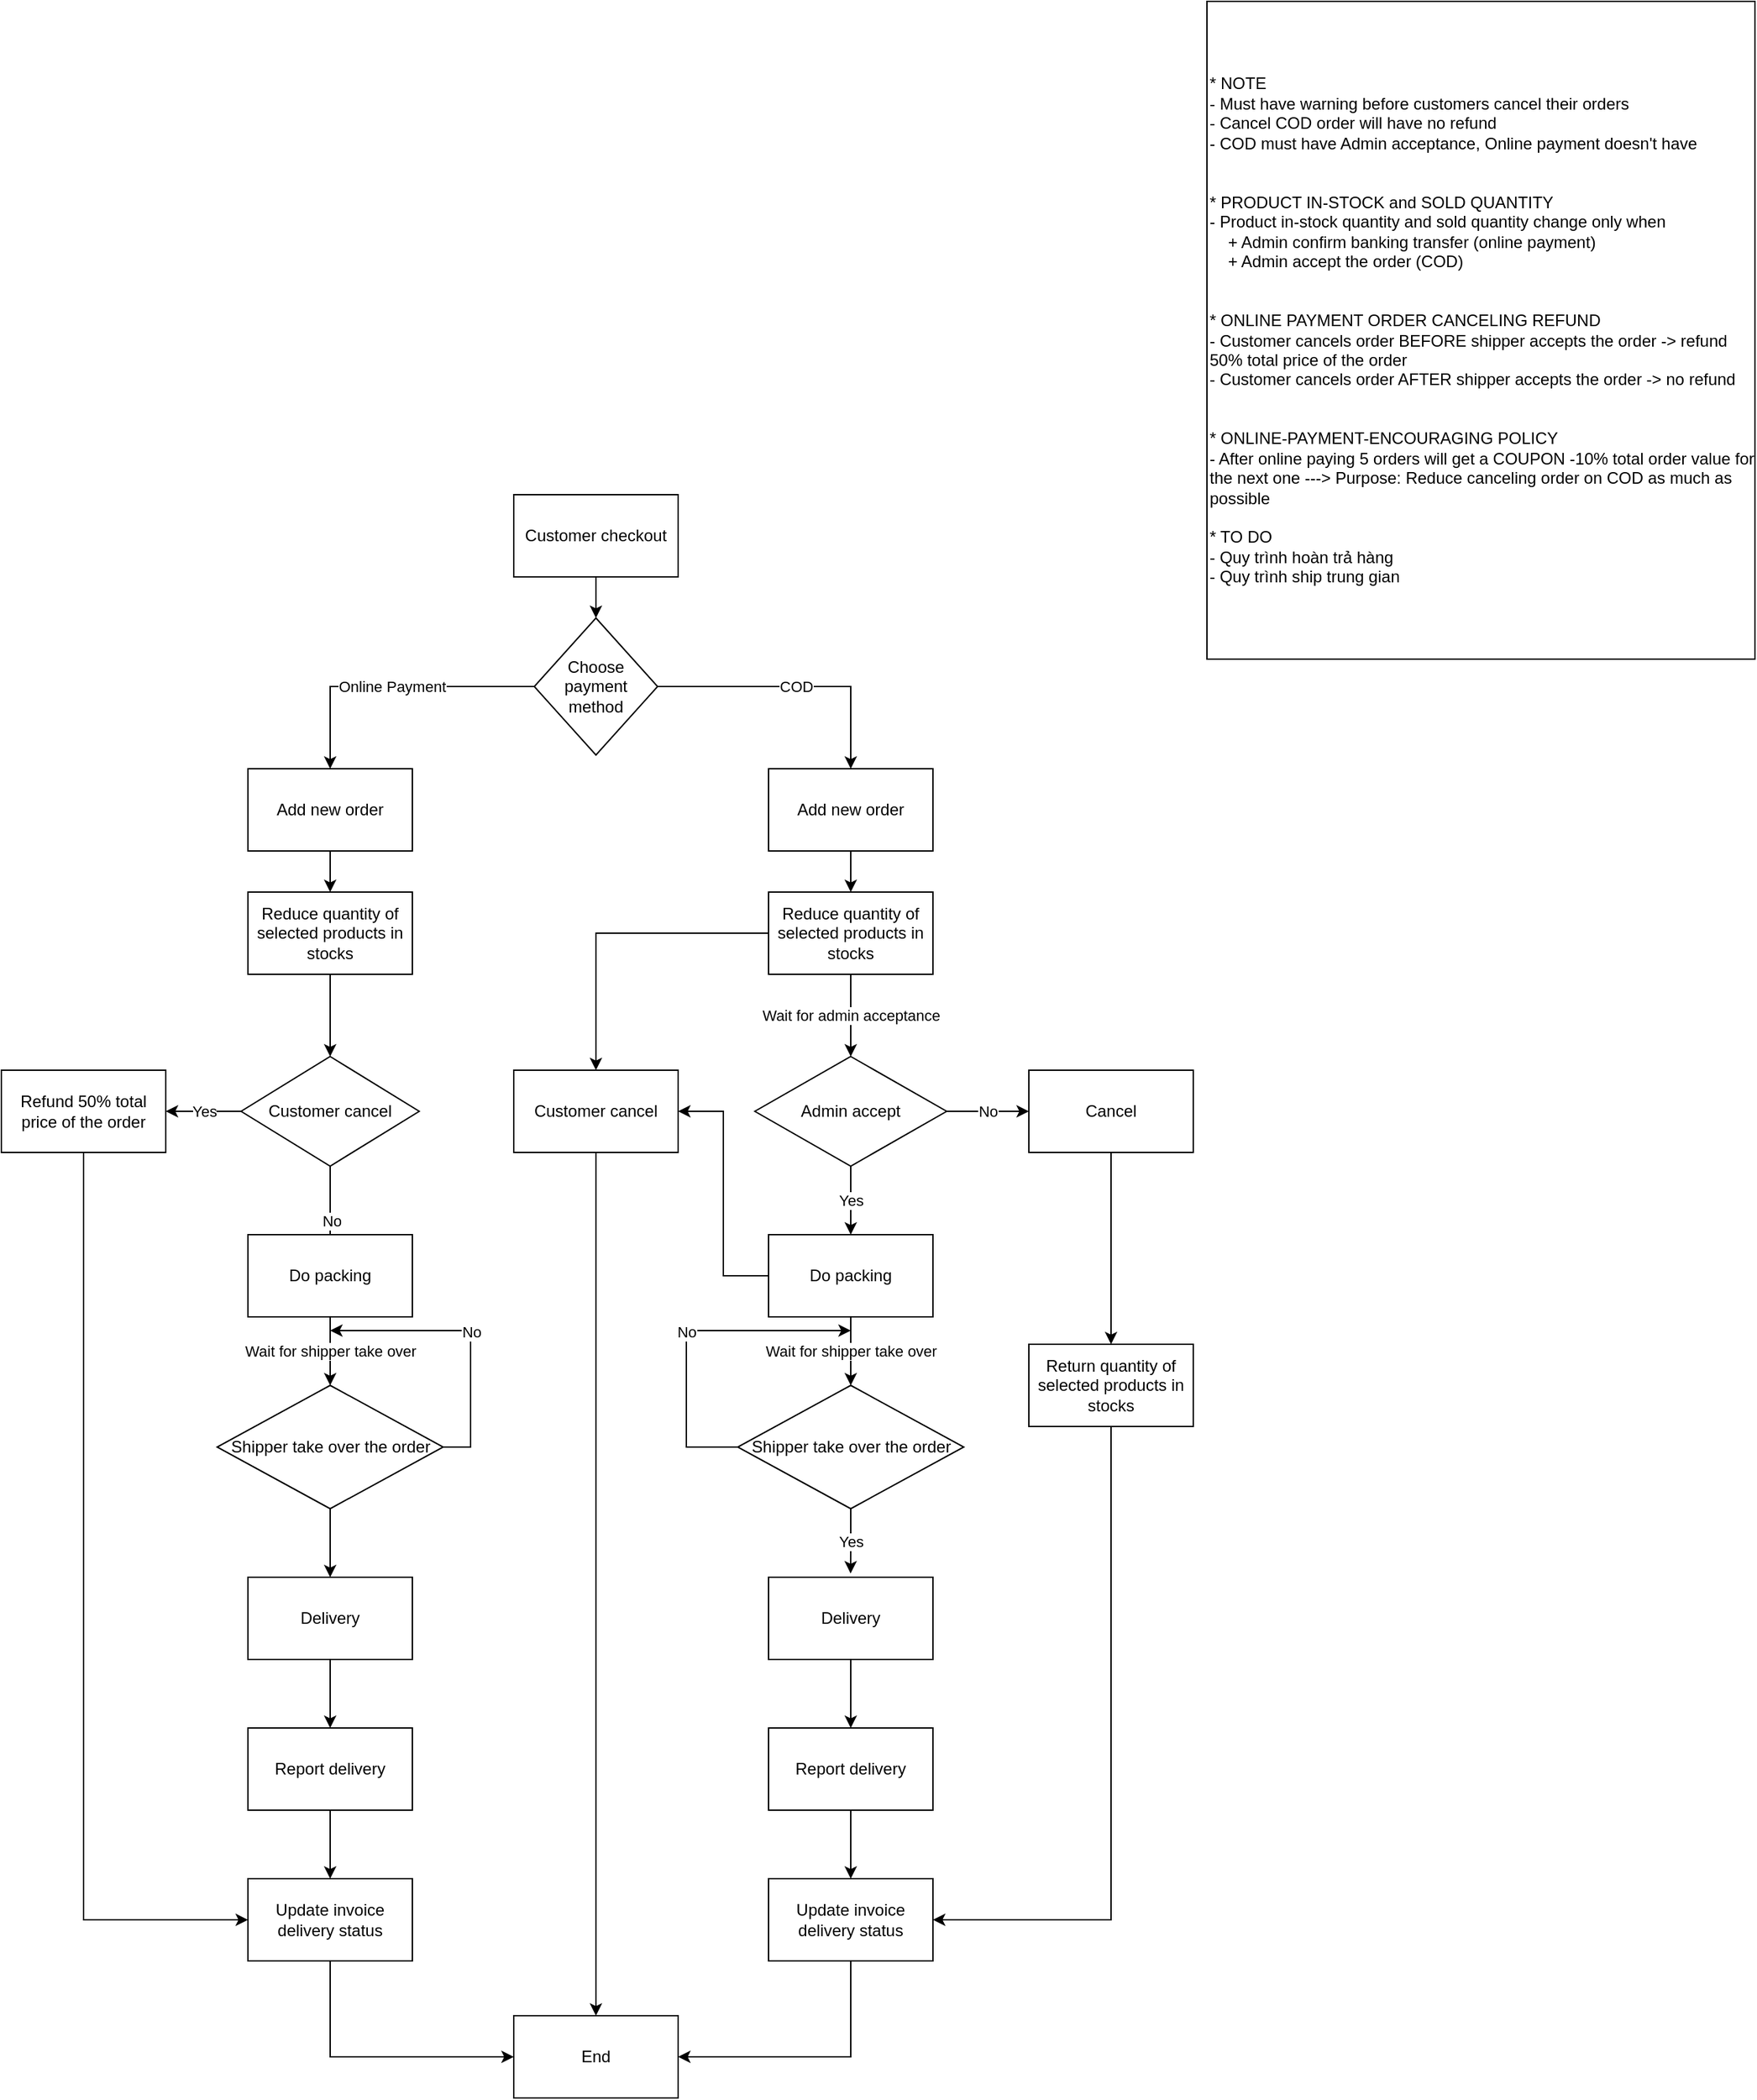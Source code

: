 <mxfile version="21.6.8" type="device">
  <diagram id="C5RBs43oDa-KdzZeNtuy" name="Page-1">
    <mxGraphModel dx="2084" dy="1733" grid="1" gridSize="10" guides="1" tooltips="1" connect="1" arrows="1" fold="1" page="1" pageScale="1" pageWidth="827" pageHeight="1169" math="0" shadow="0">
      <root>
        <mxCell id="WIyWlLk6GJQsqaUBKTNV-0" />
        <mxCell id="WIyWlLk6GJQsqaUBKTNV-1" parent="WIyWlLk6GJQsqaUBKTNV-0" />
        <mxCell id="xdDeYHwy-w81iJUMTwct-5" style="edgeStyle=orthogonalEdgeStyle;rounded=0;orthogonalLoop=1;jettySize=auto;html=1;exitX=0.5;exitY=1;exitDx=0;exitDy=0;" parent="WIyWlLk6GJQsqaUBKTNV-1" source="xdDeYHwy-w81iJUMTwct-0" target="xdDeYHwy-w81iJUMTwct-2" edge="1">
          <mxGeometry relative="1" as="geometry" />
        </mxCell>
        <mxCell id="xdDeYHwy-w81iJUMTwct-0" value="Customer checkout" style="rounded=0;whiteSpace=wrap;html=1;" parent="WIyWlLk6GJQsqaUBKTNV-1" vertex="1">
          <mxGeometry x="354" y="40" width="120" height="60" as="geometry" />
        </mxCell>
        <mxCell id="xdDeYHwy-w81iJUMTwct-6" value="COD" style="edgeStyle=orthogonalEdgeStyle;rounded=0;orthogonalLoop=1;jettySize=auto;html=1;entryX=0.5;entryY=0;entryDx=0;entryDy=0;" parent="WIyWlLk6GJQsqaUBKTNV-1" source="xdDeYHwy-w81iJUMTwct-2" target="xdDeYHwy-w81iJUMTwct-3" edge="1">
          <mxGeometry relative="1" as="geometry" />
        </mxCell>
        <mxCell id="xdDeYHwy-w81iJUMTwct-7" value="Online Payment" style="edgeStyle=orthogonalEdgeStyle;rounded=0;orthogonalLoop=1;jettySize=auto;html=1;entryX=0.5;entryY=0;entryDx=0;entryDy=0;" parent="WIyWlLk6GJQsqaUBKTNV-1" source="xdDeYHwy-w81iJUMTwct-2" target="xdDeYHwy-w81iJUMTwct-4" edge="1">
          <mxGeometry relative="1" as="geometry" />
        </mxCell>
        <mxCell id="xdDeYHwy-w81iJUMTwct-2" value="Choose payment method" style="rhombus;whiteSpace=wrap;html=1;" parent="WIyWlLk6GJQsqaUBKTNV-1" vertex="1">
          <mxGeometry x="369" y="130" width="90" height="100" as="geometry" />
        </mxCell>
        <mxCell id="xdDeYHwy-w81iJUMTwct-12" value="Wait for admin acceptance" style="edgeStyle=orthogonalEdgeStyle;rounded=0;orthogonalLoop=1;jettySize=auto;html=1;entryX=0.5;entryY=0;entryDx=0;entryDy=0;exitX=0.5;exitY=1;exitDx=0;exitDy=0;" parent="WIyWlLk6GJQsqaUBKTNV-1" source="xdDeYHwy-w81iJUMTwct-18" target="xdDeYHwy-w81iJUMTwct-13" edge="1">
          <mxGeometry relative="1" as="geometry">
            <mxPoint x="600" y="370" as="targetPoint" />
          </mxGeometry>
        </mxCell>
        <mxCell id="xdDeYHwy-w81iJUMTwct-19" style="edgeStyle=orthogonalEdgeStyle;rounded=0;orthogonalLoop=1;jettySize=auto;html=1;entryX=0.5;entryY=0;entryDx=0;entryDy=0;" parent="WIyWlLk6GJQsqaUBKTNV-1" source="xdDeYHwy-w81iJUMTwct-3" target="xdDeYHwy-w81iJUMTwct-18" edge="1">
          <mxGeometry relative="1" as="geometry" />
        </mxCell>
        <mxCell id="xdDeYHwy-w81iJUMTwct-3" value="Add new order" style="rounded=0;whiteSpace=wrap;html=1;" parent="WIyWlLk6GJQsqaUBKTNV-1" vertex="1">
          <mxGeometry x="540" y="240" width="120" height="60" as="geometry" />
        </mxCell>
        <mxCell id="xdDeYHwy-w81iJUMTwct-41" style="edgeStyle=orthogonalEdgeStyle;rounded=0;orthogonalLoop=1;jettySize=auto;html=1;" parent="WIyWlLk6GJQsqaUBKTNV-1" source="xdDeYHwy-w81iJUMTwct-4" target="xdDeYHwy-w81iJUMTwct-40" edge="1">
          <mxGeometry relative="1" as="geometry" />
        </mxCell>
        <mxCell id="xdDeYHwy-w81iJUMTwct-4" value="Add new order" style="rounded=0;whiteSpace=wrap;html=1;" parent="WIyWlLk6GJQsqaUBKTNV-1" vertex="1">
          <mxGeometry x="160" y="240" width="120" height="60" as="geometry" />
        </mxCell>
        <mxCell id="xdDeYHwy-w81iJUMTwct-16" value="Yes" style="edgeStyle=orthogonalEdgeStyle;rounded=0;orthogonalLoop=1;jettySize=auto;html=1;entryX=0.5;entryY=0;entryDx=0;entryDy=0;" parent="WIyWlLk6GJQsqaUBKTNV-1" source="xdDeYHwy-w81iJUMTwct-13" target="xdDeYHwy-w81iJUMTwct-15" edge="1">
          <mxGeometry relative="1" as="geometry" />
        </mxCell>
        <mxCell id="xdDeYHwy-w81iJUMTwct-21" value="No" style="edgeStyle=orthogonalEdgeStyle;rounded=0;orthogonalLoop=1;jettySize=auto;html=1;entryX=0;entryY=0.5;entryDx=0;entryDy=0;" parent="WIyWlLk6GJQsqaUBKTNV-1" source="xdDeYHwy-w81iJUMTwct-13" target="xdDeYHwy-w81iJUMTwct-17" edge="1">
          <mxGeometry relative="1" as="geometry" />
        </mxCell>
        <mxCell id="xdDeYHwy-w81iJUMTwct-13" value="Admin accept" style="rhombus;whiteSpace=wrap;html=1;" parent="WIyWlLk6GJQsqaUBKTNV-1" vertex="1">
          <mxGeometry x="530" y="450" width="140" height="80" as="geometry" />
        </mxCell>
        <mxCell id="xdDeYHwy-w81iJUMTwct-26" value="Wait for shipper take over" style="edgeStyle=orthogonalEdgeStyle;rounded=0;orthogonalLoop=1;jettySize=auto;html=1;entryX=0.5;entryY=0;entryDx=0;entryDy=0;" parent="WIyWlLk6GJQsqaUBKTNV-1" source="xdDeYHwy-w81iJUMTwct-15" target="xdDeYHwy-w81iJUMTwct-25" edge="1">
          <mxGeometry relative="1" as="geometry" />
        </mxCell>
        <mxCell id="Xi5tc9nAGZLsMj-sD2CY-4" style="edgeStyle=orthogonalEdgeStyle;rounded=0;orthogonalLoop=1;jettySize=auto;html=1;entryX=1;entryY=0.5;entryDx=0;entryDy=0;" edge="1" parent="WIyWlLk6GJQsqaUBKTNV-1" source="xdDeYHwy-w81iJUMTwct-15" target="Xi5tc9nAGZLsMj-sD2CY-0">
          <mxGeometry relative="1" as="geometry" />
        </mxCell>
        <mxCell id="xdDeYHwy-w81iJUMTwct-15" value="Do packing" style="rounded=0;whiteSpace=wrap;html=1;" parent="WIyWlLk6GJQsqaUBKTNV-1" vertex="1">
          <mxGeometry x="540" y="580" width="120" height="60" as="geometry" />
        </mxCell>
        <mxCell id="vUnJTHEpOEOCd5yAdOco-1" style="edgeStyle=orthogonalEdgeStyle;rounded=0;orthogonalLoop=1;jettySize=auto;html=1;entryX=0.5;entryY=0;entryDx=0;entryDy=0;" parent="WIyWlLk6GJQsqaUBKTNV-1" source="xdDeYHwy-w81iJUMTwct-17" target="xdDeYHwy-w81iJUMTwct-20" edge="1">
          <mxGeometry relative="1" as="geometry" />
        </mxCell>
        <mxCell id="xdDeYHwy-w81iJUMTwct-17" value="Cancel" style="rounded=0;whiteSpace=wrap;html=1;" parent="WIyWlLk6GJQsqaUBKTNV-1" vertex="1">
          <mxGeometry x="730" y="460" width="120" height="60" as="geometry" />
        </mxCell>
        <mxCell id="Xi5tc9nAGZLsMj-sD2CY-2" style="edgeStyle=orthogonalEdgeStyle;rounded=0;orthogonalLoop=1;jettySize=auto;html=1;entryX=0.5;entryY=0;entryDx=0;entryDy=0;" edge="1" parent="WIyWlLk6GJQsqaUBKTNV-1" source="xdDeYHwy-w81iJUMTwct-18" target="Xi5tc9nAGZLsMj-sD2CY-0">
          <mxGeometry relative="1" as="geometry" />
        </mxCell>
        <mxCell id="xdDeYHwy-w81iJUMTwct-18" value="Reduce quantity of selected products in stocks" style="rounded=0;whiteSpace=wrap;html=1;" parent="WIyWlLk6GJQsqaUBKTNV-1" vertex="1">
          <mxGeometry x="540" y="330" width="120" height="60" as="geometry" />
        </mxCell>
        <mxCell id="xdDeYHwy-w81iJUMTwct-39" style="edgeStyle=orthogonalEdgeStyle;rounded=0;orthogonalLoop=1;jettySize=auto;html=1;entryX=1;entryY=0.5;entryDx=0;entryDy=0;exitX=0.5;exitY=1;exitDx=0;exitDy=0;" parent="WIyWlLk6GJQsqaUBKTNV-1" source="xdDeYHwy-w81iJUMTwct-20" target="xdDeYHwy-w81iJUMTwct-36" edge="1">
          <mxGeometry relative="1" as="geometry">
            <Array as="points">
              <mxPoint x="790" y="1080" />
            </Array>
          </mxGeometry>
        </mxCell>
        <mxCell id="xdDeYHwy-w81iJUMTwct-20" value="Return quantity of selected products in stocks" style="rounded=0;whiteSpace=wrap;html=1;" parent="WIyWlLk6GJQsqaUBKTNV-1" vertex="1">
          <mxGeometry x="730" y="660" width="120" height="60" as="geometry" />
        </mxCell>
        <mxCell id="xdDeYHwy-w81iJUMTwct-23" value="&lt;div align=&quot;left&quot;&gt;* NOTE&lt;/div&gt;&lt;div align=&quot;left&quot;&gt;- Must have warning before customers cancel their orders&lt;/div&gt;&lt;div align=&quot;left&quot;&gt;- Cancel COD order will have no refund&lt;br&gt;&lt;/div&gt;&lt;div align=&quot;left&quot;&gt;- COD must have Admin acceptance, Online payment doesn&#39;t have&lt;/div&gt;&lt;div align=&quot;left&quot;&gt;&lt;br&gt;&lt;/div&gt;&lt;div align=&quot;left&quot;&gt;&lt;br&gt;&lt;/div&gt;&lt;div align=&quot;left&quot;&gt;* PRODUCT IN-STOCK and SOLD QUANTITY&lt;/div&gt;&lt;div align=&quot;left&quot;&gt;- Product in-stock quantity and sold quantity change only when &lt;br&gt;&lt;/div&gt;&lt;div align=&quot;left&quot;&gt;&lt;span style=&quot;&quot;&gt;&lt;span style=&quot;white-space: pre;&quot;&gt;&amp;nbsp;&amp;nbsp;&amp;nbsp;&amp;nbsp;&lt;/span&gt;&lt;/span&gt;+ Admin confirm banking transfer (online payment)&lt;/div&gt;&lt;div align=&quot;left&quot;&gt;&lt;span style=&quot;white-space: pre;&quot;&gt;    + Admin accept the order (COD) &#x9;&lt;/span&gt;&lt;br&gt;&lt;/div&gt;&lt;div align=&quot;left&quot;&gt;&lt;br&gt;&lt;/div&gt;&lt;div align=&quot;left&quot;&gt;&lt;br&gt;&lt;/div&gt;&lt;div align=&quot;left&quot;&gt;* ONLINE PAYMENT ORDER CANCELING REFUND&lt;br&gt;&lt;/div&gt;&lt;div align=&quot;left&quot;&gt;- Customer cancels order BEFORE shipper accepts the order -&amp;gt; refund 50% total price of the order&lt;br&gt;&lt;/div&gt;&lt;div align=&quot;left&quot;&gt;- Customer cancels order AFTER shipper accepts the order -&amp;gt; no refund&lt;/div&gt;&lt;div align=&quot;left&quot;&gt;&lt;br&gt;&lt;/div&gt;&lt;div align=&quot;left&quot;&gt;&lt;br&gt;&lt;/div&gt;&lt;div align=&quot;left&quot;&gt;* ONLINE-PAYMENT-ENCOURAGING POLICY&lt;/div&gt;&lt;div align=&quot;left&quot;&gt;- After online paying 5 orders will get a COUPON -10% total order value for the next one ---&amp;gt; Purpose: Reduce canceling order on COD as much as possible&lt;br&gt;&lt;/div&gt;&lt;div&gt;&lt;br&gt;&lt;/div&gt;&lt;div&gt;* TO DO&lt;/div&gt;&lt;div&gt;- Quy trình hoàn trả hàng&lt;/div&gt;&lt;div&gt;- Quy trình ship trung gian&lt;br&gt;&lt;/div&gt;" style="rounded=0;whiteSpace=wrap;html=1;align=left;" parent="WIyWlLk6GJQsqaUBKTNV-1" vertex="1">
          <mxGeometry x="860" y="-320" width="400" height="480" as="geometry" />
        </mxCell>
        <mxCell id="xdDeYHwy-w81iJUMTwct-28" value="No" style="edgeStyle=orthogonalEdgeStyle;rounded=0;orthogonalLoop=1;jettySize=auto;html=1;exitX=0;exitY=0.5;exitDx=0;exitDy=0;" parent="WIyWlLk6GJQsqaUBKTNV-1" source="xdDeYHwy-w81iJUMTwct-25" edge="1">
          <mxGeometry relative="1" as="geometry">
            <mxPoint x="600" y="650" as="targetPoint" />
            <Array as="points">
              <mxPoint x="480" y="735" />
              <mxPoint x="480" y="650" />
            </Array>
          </mxGeometry>
        </mxCell>
        <mxCell id="xdDeYHwy-w81iJUMTwct-31" value="Yes" style="edgeStyle=orthogonalEdgeStyle;rounded=0;orthogonalLoop=1;jettySize=auto;html=1;entryX=0.499;entryY=-0.046;entryDx=0;entryDy=0;entryPerimeter=0;" parent="WIyWlLk6GJQsqaUBKTNV-1" source="xdDeYHwy-w81iJUMTwct-25" target="xdDeYHwy-w81iJUMTwct-34" edge="1">
          <mxGeometry relative="1" as="geometry">
            <mxPoint x="600" y="810" as="targetPoint" />
          </mxGeometry>
        </mxCell>
        <mxCell id="xdDeYHwy-w81iJUMTwct-25" value="Shipper take over the order" style="rhombus;whiteSpace=wrap;html=1;" parent="WIyWlLk6GJQsqaUBKTNV-1" vertex="1">
          <mxGeometry x="517.5" y="690" width="165" height="90" as="geometry" />
        </mxCell>
        <mxCell id="xdDeYHwy-w81iJUMTwct-32" value="End" style="rounded=0;whiteSpace=wrap;html=1;" parent="WIyWlLk6GJQsqaUBKTNV-1" vertex="1">
          <mxGeometry x="354" y="1150" width="120" height="60" as="geometry" />
        </mxCell>
        <mxCell id="xdDeYHwy-w81iJUMTwct-37" style="edgeStyle=orthogonalEdgeStyle;rounded=0;orthogonalLoop=1;jettySize=auto;html=1;entryX=0.5;entryY=0;entryDx=0;entryDy=0;" parent="WIyWlLk6GJQsqaUBKTNV-1" source="xdDeYHwy-w81iJUMTwct-33" target="xdDeYHwy-w81iJUMTwct-36" edge="1">
          <mxGeometry relative="1" as="geometry" />
        </mxCell>
        <mxCell id="xdDeYHwy-w81iJUMTwct-33" value="Report delivery" style="rounded=0;whiteSpace=wrap;html=1;" parent="WIyWlLk6GJQsqaUBKTNV-1" vertex="1">
          <mxGeometry x="540" y="940" width="120" height="60" as="geometry" />
        </mxCell>
        <mxCell id="xdDeYHwy-w81iJUMTwct-35" style="edgeStyle=orthogonalEdgeStyle;rounded=0;orthogonalLoop=1;jettySize=auto;html=1;entryX=0.5;entryY=0;entryDx=0;entryDy=0;" parent="WIyWlLk6GJQsqaUBKTNV-1" source="xdDeYHwy-w81iJUMTwct-34" target="xdDeYHwy-w81iJUMTwct-33" edge="1">
          <mxGeometry relative="1" as="geometry" />
        </mxCell>
        <mxCell id="xdDeYHwy-w81iJUMTwct-34" value="Delivery" style="rounded=0;whiteSpace=wrap;html=1;" parent="WIyWlLk6GJQsqaUBKTNV-1" vertex="1">
          <mxGeometry x="540" y="830" width="120" height="60" as="geometry" />
        </mxCell>
        <mxCell id="xdDeYHwy-w81iJUMTwct-38" style="edgeStyle=orthogonalEdgeStyle;rounded=0;orthogonalLoop=1;jettySize=auto;html=1;entryX=1;entryY=0.5;entryDx=0;entryDy=0;exitX=0.5;exitY=1;exitDx=0;exitDy=0;" parent="WIyWlLk6GJQsqaUBKTNV-1" source="xdDeYHwy-w81iJUMTwct-36" target="xdDeYHwy-w81iJUMTwct-32" edge="1">
          <mxGeometry relative="1" as="geometry" />
        </mxCell>
        <mxCell id="xdDeYHwy-w81iJUMTwct-36" value="Update invoice delivery status" style="rounded=0;whiteSpace=wrap;html=1;" parent="WIyWlLk6GJQsqaUBKTNV-1" vertex="1">
          <mxGeometry x="540" y="1050" width="120" height="60" as="geometry" />
        </mxCell>
        <mxCell id="xdDeYHwy-w81iJUMTwct-43" style="edgeStyle=orthogonalEdgeStyle;rounded=0;orthogonalLoop=1;jettySize=auto;html=1;entryX=0.5;entryY=0;entryDx=0;entryDy=0;" parent="WIyWlLk6GJQsqaUBKTNV-1" source="xdDeYHwy-w81iJUMTwct-40" target="xdDeYHwy-w81iJUMTwct-42" edge="1">
          <mxGeometry relative="1" as="geometry" />
        </mxCell>
        <mxCell id="xdDeYHwy-w81iJUMTwct-40" value="Reduce quantity of selected products in stocks" style="rounded=0;whiteSpace=wrap;html=1;" parent="WIyWlLk6GJQsqaUBKTNV-1" vertex="1">
          <mxGeometry x="160" y="330" width="120" height="60" as="geometry" />
        </mxCell>
        <mxCell id="xdDeYHwy-w81iJUMTwct-46" value="Yes" style="edgeStyle=orthogonalEdgeStyle;rounded=0;orthogonalLoop=1;jettySize=auto;html=1;entryX=1;entryY=0.5;entryDx=0;entryDy=0;" parent="WIyWlLk6GJQsqaUBKTNV-1" source="xdDeYHwy-w81iJUMTwct-42" target="xdDeYHwy-w81iJUMTwct-45" edge="1">
          <mxGeometry relative="1" as="geometry" />
        </mxCell>
        <mxCell id="xdDeYHwy-w81iJUMTwct-49" value="No" style="edgeStyle=orthogonalEdgeStyle;rounded=0;orthogonalLoop=1;jettySize=auto;html=1;entryX=0.5;entryY=0;entryDx=0;entryDy=0;" parent="WIyWlLk6GJQsqaUBKTNV-1" source="xdDeYHwy-w81iJUMTwct-42" edge="1">
          <mxGeometry relative="1" as="geometry">
            <mxPoint x="220" y="610" as="targetPoint" />
          </mxGeometry>
        </mxCell>
        <mxCell id="xdDeYHwy-w81iJUMTwct-42" value="Customer cancel" style="rhombus;whiteSpace=wrap;html=1;" parent="WIyWlLk6GJQsqaUBKTNV-1" vertex="1">
          <mxGeometry x="155" y="450" width="130" height="80" as="geometry" />
        </mxCell>
        <mxCell id="vUnJTHEpOEOCd5yAdOco-0" style="edgeStyle=orthogonalEdgeStyle;rounded=0;orthogonalLoop=1;jettySize=auto;html=1;entryX=0;entryY=0.5;entryDx=0;entryDy=0;" parent="WIyWlLk6GJQsqaUBKTNV-1" source="xdDeYHwy-w81iJUMTwct-45" target="xdDeYHwy-w81iJUMTwct-57" edge="1">
          <mxGeometry relative="1" as="geometry">
            <Array as="points">
              <mxPoint x="40" y="1080" />
            </Array>
          </mxGeometry>
        </mxCell>
        <mxCell id="xdDeYHwy-w81iJUMTwct-45" value="Refund 50% total price of the order" style="rounded=0;whiteSpace=wrap;html=1;" parent="WIyWlLk6GJQsqaUBKTNV-1" vertex="1">
          <mxGeometry x="-20" y="460" width="120" height="60" as="geometry" />
        </mxCell>
        <mxCell id="xdDeYHwy-w81iJUMTwct-52" value="Wait for shipper take over" style="edgeStyle=orthogonalEdgeStyle;rounded=0;orthogonalLoop=1;jettySize=auto;html=1;entryX=0.5;entryY=0;entryDx=0;entryDy=0;" parent="WIyWlLk6GJQsqaUBKTNV-1" source="xdDeYHwy-w81iJUMTwct-48" target="xdDeYHwy-w81iJUMTwct-51" edge="1">
          <mxGeometry relative="1" as="geometry" />
        </mxCell>
        <mxCell id="xdDeYHwy-w81iJUMTwct-48" value="Do packing" style="rounded=0;whiteSpace=wrap;html=1;" parent="WIyWlLk6GJQsqaUBKTNV-1" vertex="1">
          <mxGeometry x="160" y="580" width="120" height="60" as="geometry" />
        </mxCell>
        <mxCell id="xdDeYHwy-w81iJUMTwct-50" value="No" style="edgeStyle=orthogonalEdgeStyle;rounded=0;orthogonalLoop=1;jettySize=auto;html=1;exitX=1;exitY=0.5;exitDx=0;exitDy=0;" parent="WIyWlLk6GJQsqaUBKTNV-1" source="xdDeYHwy-w81iJUMTwct-51" edge="1">
          <mxGeometry relative="1" as="geometry">
            <mxPoint x="220" y="650" as="targetPoint" />
            <Array as="points">
              <mxPoint x="322.5" y="735" />
              <mxPoint x="322.5" y="650" />
            </Array>
          </mxGeometry>
        </mxCell>
        <mxCell id="xdDeYHwy-w81iJUMTwct-54" style="edgeStyle=orthogonalEdgeStyle;rounded=0;orthogonalLoop=1;jettySize=auto;html=1;entryX=0.5;entryY=0;entryDx=0;entryDy=0;" parent="WIyWlLk6GJQsqaUBKTNV-1" source="xdDeYHwy-w81iJUMTwct-51" target="xdDeYHwy-w81iJUMTwct-53" edge="1">
          <mxGeometry relative="1" as="geometry" />
        </mxCell>
        <mxCell id="xdDeYHwy-w81iJUMTwct-51" value="Shipper take over the order" style="rhombus;whiteSpace=wrap;html=1;" parent="WIyWlLk6GJQsqaUBKTNV-1" vertex="1">
          <mxGeometry x="137.5" y="690" width="165" height="90" as="geometry" />
        </mxCell>
        <mxCell id="xdDeYHwy-w81iJUMTwct-58" style="edgeStyle=orthogonalEdgeStyle;rounded=0;orthogonalLoop=1;jettySize=auto;html=1;entryX=0.5;entryY=0;entryDx=0;entryDy=0;" parent="WIyWlLk6GJQsqaUBKTNV-1" source="xdDeYHwy-w81iJUMTwct-53" target="xdDeYHwy-w81iJUMTwct-56" edge="1">
          <mxGeometry relative="1" as="geometry" />
        </mxCell>
        <mxCell id="xdDeYHwy-w81iJUMTwct-53" value="Delivery" style="rounded=0;whiteSpace=wrap;html=1;" parent="WIyWlLk6GJQsqaUBKTNV-1" vertex="1">
          <mxGeometry x="160" y="830" width="120" height="60" as="geometry" />
        </mxCell>
        <mxCell id="xdDeYHwy-w81iJUMTwct-55" style="edgeStyle=orthogonalEdgeStyle;rounded=0;orthogonalLoop=1;jettySize=auto;html=1;entryX=0.5;entryY=0;entryDx=0;entryDy=0;" parent="WIyWlLk6GJQsqaUBKTNV-1" source="xdDeYHwy-w81iJUMTwct-56" target="xdDeYHwy-w81iJUMTwct-57" edge="1">
          <mxGeometry relative="1" as="geometry" />
        </mxCell>
        <mxCell id="xdDeYHwy-w81iJUMTwct-56" value="Report delivery" style="rounded=0;whiteSpace=wrap;html=1;" parent="WIyWlLk6GJQsqaUBKTNV-1" vertex="1">
          <mxGeometry x="160" y="940" width="120" height="60" as="geometry" />
        </mxCell>
        <mxCell id="xdDeYHwy-w81iJUMTwct-59" style="edgeStyle=orthogonalEdgeStyle;rounded=0;orthogonalLoop=1;jettySize=auto;html=1;entryX=0;entryY=0.5;entryDx=0;entryDy=0;exitX=0.5;exitY=1;exitDx=0;exitDy=0;" parent="WIyWlLk6GJQsqaUBKTNV-1" source="xdDeYHwy-w81iJUMTwct-57" target="xdDeYHwy-w81iJUMTwct-32" edge="1">
          <mxGeometry relative="1" as="geometry" />
        </mxCell>
        <mxCell id="xdDeYHwy-w81iJUMTwct-57" value="Update invoice delivery status" style="rounded=0;whiteSpace=wrap;html=1;" parent="WIyWlLk6GJQsqaUBKTNV-1" vertex="1">
          <mxGeometry x="160" y="1050" width="120" height="60" as="geometry" />
        </mxCell>
        <mxCell id="Xi5tc9nAGZLsMj-sD2CY-1" style="edgeStyle=orthogonalEdgeStyle;rounded=0;orthogonalLoop=1;jettySize=auto;html=1;entryX=0.5;entryY=0;entryDx=0;entryDy=0;" edge="1" parent="WIyWlLk6GJQsqaUBKTNV-1" source="Xi5tc9nAGZLsMj-sD2CY-0" target="xdDeYHwy-w81iJUMTwct-32">
          <mxGeometry relative="1" as="geometry" />
        </mxCell>
        <mxCell id="Xi5tc9nAGZLsMj-sD2CY-0" value="Customer cancel" style="rounded=0;whiteSpace=wrap;html=1;" vertex="1" parent="WIyWlLk6GJQsqaUBKTNV-1">
          <mxGeometry x="354" y="460" width="120" height="60" as="geometry" />
        </mxCell>
      </root>
    </mxGraphModel>
  </diagram>
</mxfile>

